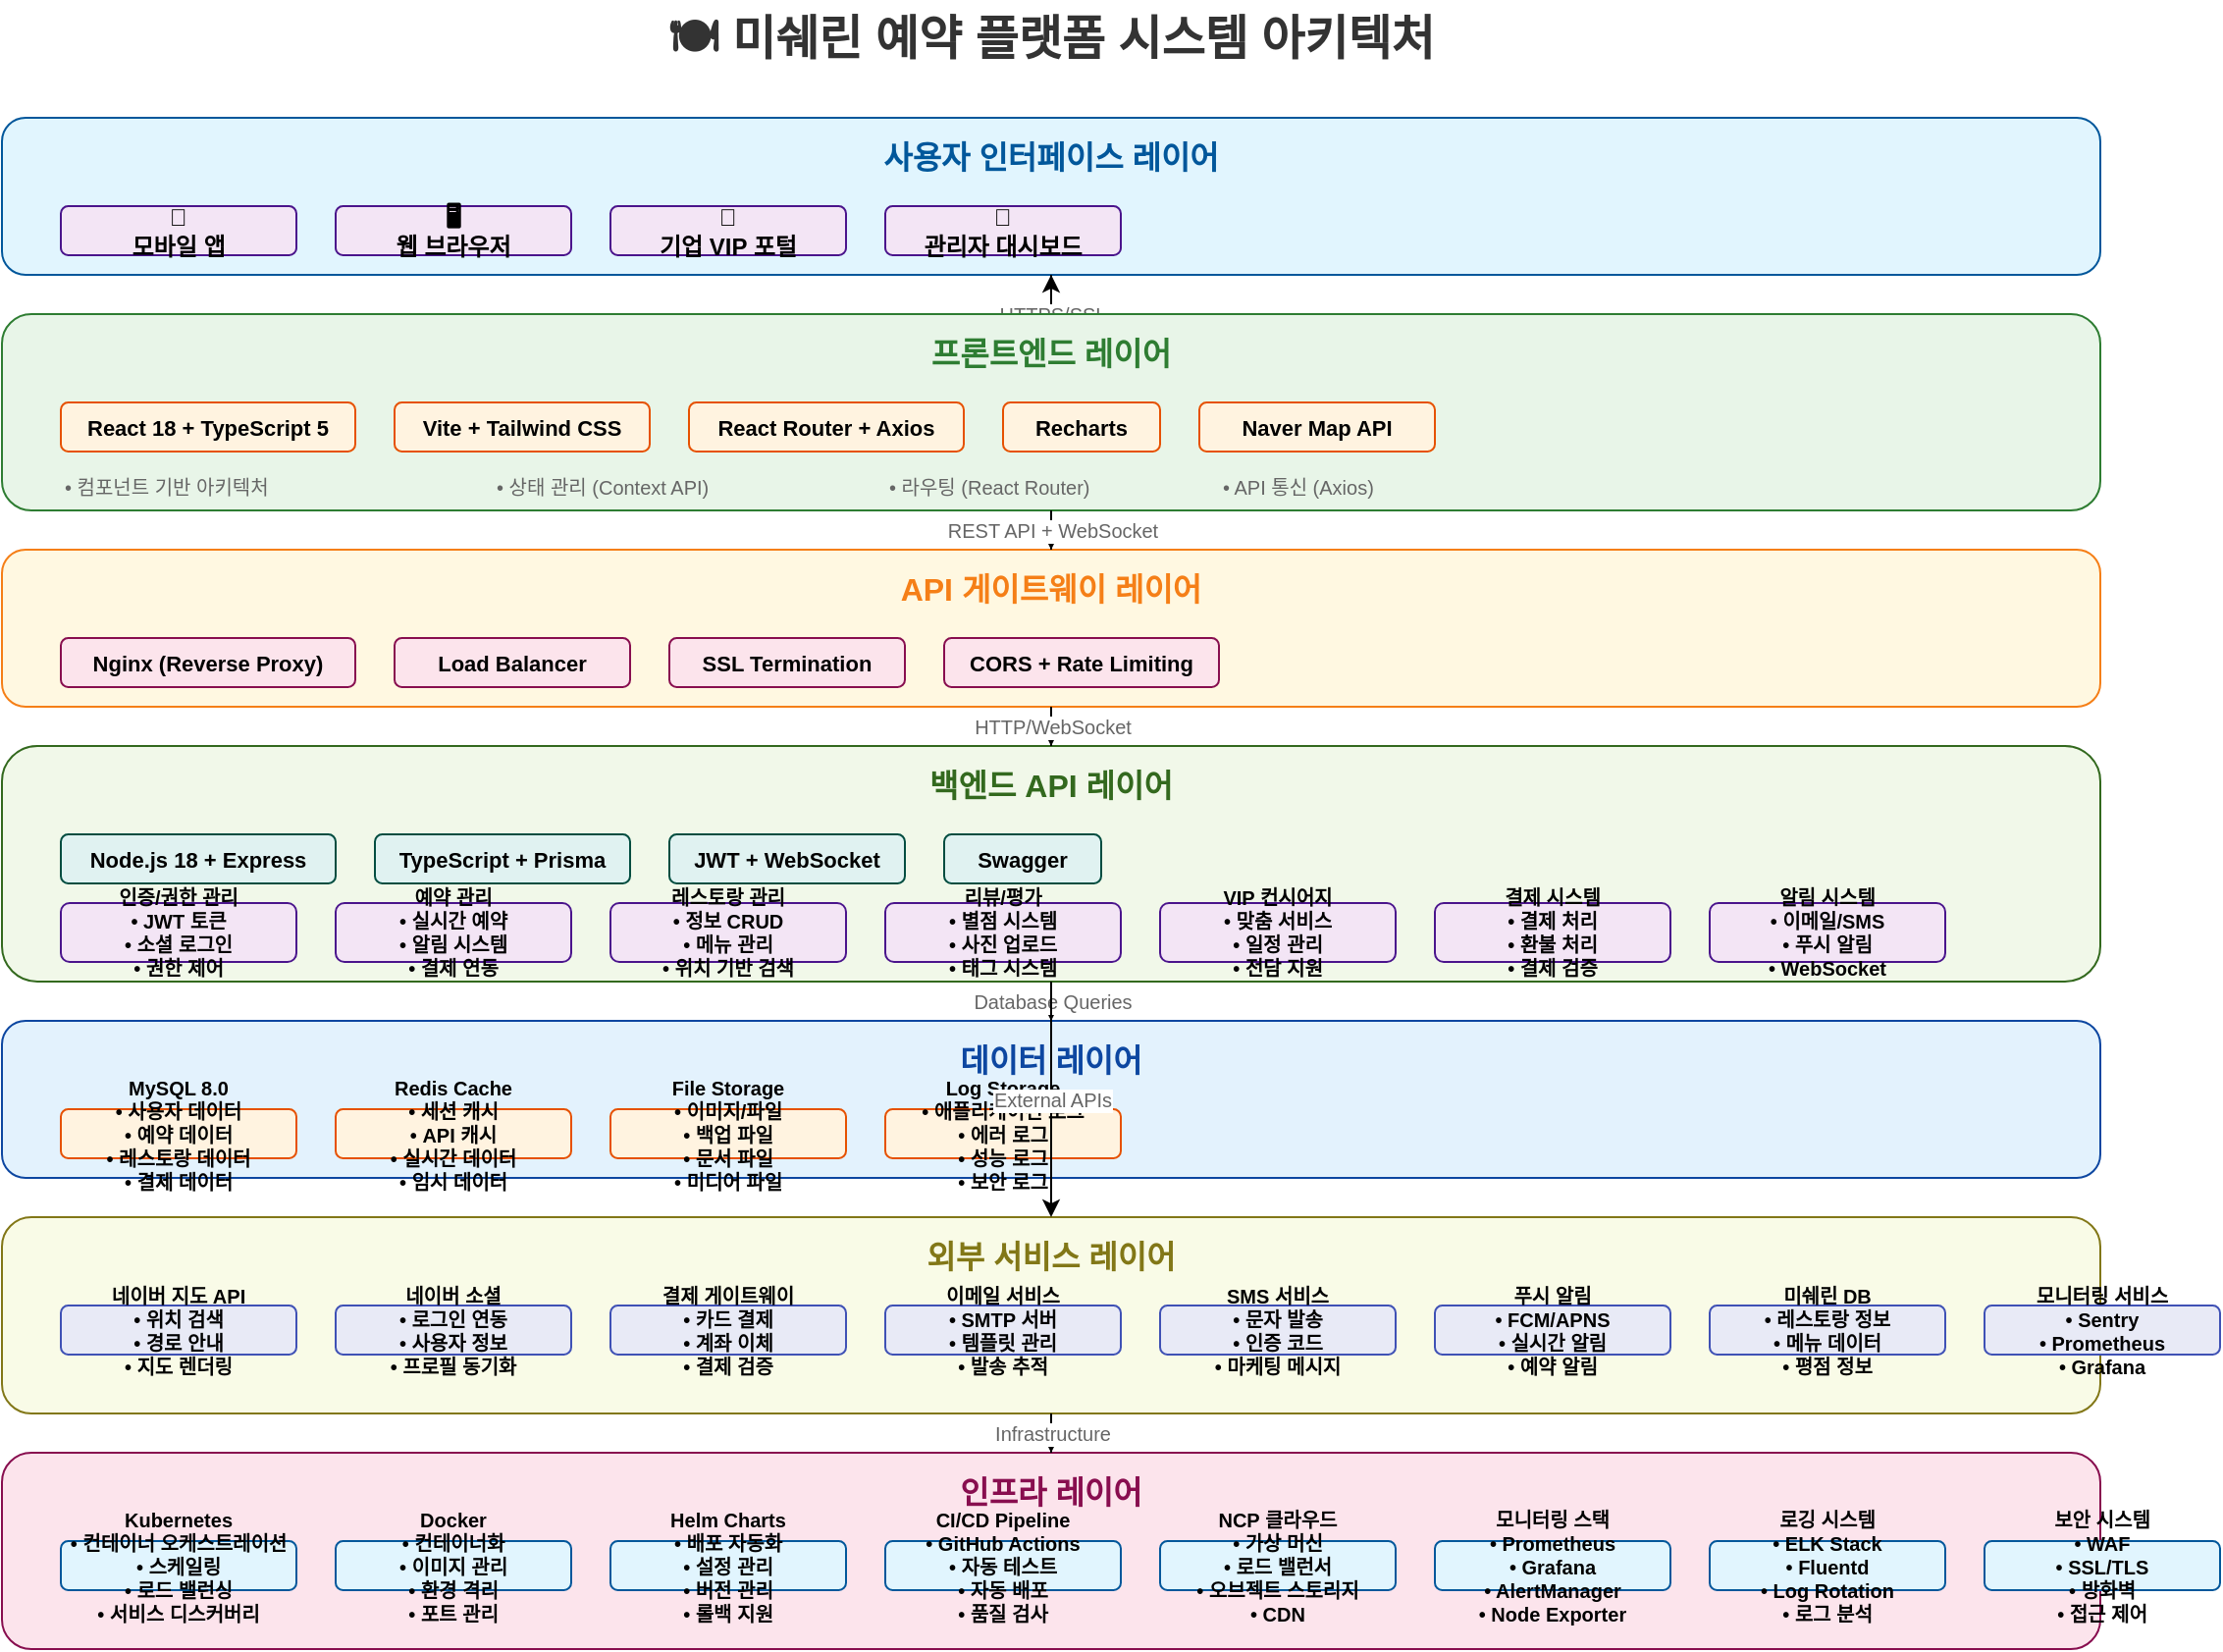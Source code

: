 <mxfile version="22.1.16" type="device">
    <diagram name="System Architecture" id="system-architecture">
        <mxGraphModel dx="1422" dy="794" grid="1" gridSize="10" guides="1" tooltips="1" connect="1" arrows="1" fold="1" page="1" pageScale="1" pageWidth="1169" pageHeight="827" math="0" shadow="0">
            <root>
                <mxCell id="0"/>
                <mxCell id="1" parent="0"/>
                <mxCell id="title" value="🍽️ 미쉐린 예약 플랫폼 시스템 아키텍처" style="text;html=1;strokeColor=none;fillColor=none;align=center;verticalAlign=middle;whiteSpace=wrap;rounded=0;fontSize=24;fontStyle=1;fontColor=#333333;" parent="1" vertex="1">
                    <mxGeometry x="200" y="20" width="769" height="40" as="geometry"/>
                </mxCell>
                <mxCell id="ui-layer-bg" value="" style="rounded=1;whiteSpace=wrap;html=1;fillColor=#E1F5FE;strokeColor=#01579B;fontSize=14;fontStyle=1;" parent="1" vertex="1">
                    <mxGeometry x="50" y="80" width="1069" height="80" as="geometry"/>
                </mxCell>
                <mxCell id="ui-layer-title" value="사용자 인터페이스 레이어" style="text;html=1;strokeColor=none;fillColor=none;align=center;verticalAlign=middle;whiteSpace=wrap;rounded=0;fontSize=16;fontStyle=1;fontColor=#01579B;" parent="1" vertex="1">
                    <mxGeometry x="50" y="85" width="1069" height="30" as="geometry"/>
                </mxCell>
                <mxCell id="mobile-app" value="📱&#10;모바일 앱" style="rounded=1;whiteSpace=wrap;html=1;fillColor=#F3E5F5;strokeColor=#4A148C;fontSize=12;fontStyle=1;" parent="1" vertex="1">
                    <mxGeometry x="80" y="125" width="120" height="25" as="geometry"/>
                </mxCell>
                <mxCell id="web-browser" value="🖥️&#10;웹 브라우저" style="rounded=1;whiteSpace=wrap;html=1;fillColor=#F3E5F5;strokeColor=#4A148C;fontSize=12;fontStyle=1;" parent="1" vertex="1">
                    <mxGeometry x="220" y="125" width="120" height="25" as="geometry"/>
                </mxCell>
                <mxCell id="vip-portal" value="💼&#10;기업 VIP 포털" style="rounded=1;whiteSpace=wrap;html=1;fillColor=#F3E5F5;strokeColor=#4A148C;fontSize=12;fontStyle=1;" parent="1" vertex="1">
                    <mxGeometry x="360" y="125" width="120" height="25" as="geometry"/>
                </mxCell>
                <mxCell id="admin-dashboard" value="🔧&#10;관리자 대시보드" style="rounded=1;whiteSpace=wrap;html=1;fillColor=#F3E5F5;strokeColor=#4A148C;fontSize=12;fontStyle=1;" parent="1" vertex="1">
                    <mxGeometry x="500" y="125" width="120" height="25" as="geometry"/>
                </mxCell>
                <mxCell id="https-arrow" value="HTTPS/SSL" style="edgeStyle=orthogonalEdgeStyle;rounded=0;orthogonalLoop=1;jettySize=auto;html=1;fontSize=10;fontColor=#666666;" parent="1" source="ui-layer-bg" edge="1">
                    <mxGeometry relative="1" as="geometry">
                        <mxPoint x="584.5" y="160" as="targetPoint"/>
                    </mxGeometry>
                </mxCell>
                <mxCell id="frontend-layer-bg" value="" style="rounded=1;whiteSpace=wrap;html=1;fillColor=#E8F5E8;strokeColor=#2E7D32;fontSize=14;fontStyle=1;" parent="1" vertex="1">
                    <mxGeometry x="50" y="180" width="1069" height="100" as="geometry"/>
                </mxCell>
                <mxCell id="frontend-layer-title" value="프론트엔드 레이어" style="text;html=1;strokeColor=none;fillColor=none;align=center;verticalAlign=middle;whiteSpace=wrap;rounded=0;fontSize=16;fontStyle=1;fontColor=#2E7D32;" parent="1" vertex="1">
                    <mxGeometry x="50" y="185" width="1069" height="30" as="geometry"/>
                </mxCell>
                <mxCell id="react-ts" value="React 18 + TypeScript 5" style="rounded=1;whiteSpace=wrap;html=1;fillColor=#FFF3E0;strokeColor=#E65100;fontSize=11;fontStyle=1;" parent="1" vertex="1">
                    <mxGeometry x="80" y="225" width="150" height="25" as="geometry"/>
                </mxCell>
                <mxCell id="vite-tailwind" value="Vite + Tailwind CSS" style="rounded=1;whiteSpace=wrap;html=1;fillColor=#FFF3E0;strokeColor=#E65100;fontSize=11;fontStyle=1;" parent="1" vertex="1">
                    <mxGeometry x="250" y="225" width="130" height="25" as="geometry"/>
                </mxCell>
                <mxCell id="router-axios" value="React Router + Axios" style="rounded=1;whiteSpace=wrap;html=1;fillColor=#FFF3E0;strokeColor=#E65100;fontSize=11;fontStyle=1;" parent="1" vertex="1">
                    <mxGeometry x="400" y="225" width="140" height="25" as="geometry"/>
                </mxCell>
                <mxCell id="recharts" value="Recharts" style="rounded=1;whiteSpace=wrap;html=1;fillColor=#FFF3E0;strokeColor=#E65100;fontSize=11;fontStyle=1;" parent="1" vertex="1">
                    <mxGeometry x="560" y="225" width="80" height="25" as="geometry"/>
                </mxCell>
                <mxCell id="naver-map" value="Naver Map API" style="rounded=1;whiteSpace=wrap;html=1;fillColor=#FFF3E0;strokeColor=#E65100;fontSize=11;fontStyle=1;" parent="1" vertex="1">
                    <mxGeometry x="660" y="225" width="120" height="25" as="geometry"/>
                </mxCell>
                <mxCell id="component-arch" value="• 컴포넌트 기반 아키텍처" style="text;html=1;strokeColor=none;fillColor=none;align=left;verticalAlign=middle;whiteSpace=wrap;rounded=0;fontSize=10;fontColor=#666666;" parent="1" vertex="1">
                    <mxGeometry x="80" y="260" width="200" height="15" as="geometry"/>
                </mxCell>
                <mxCell id="state-management" value="• 상태 관리 (Context API)" style="text;html=1;strokeColor=none;fillColor=none;align=left;verticalAlign=middle;whiteSpace=wrap;rounded=0;fontSize=10;fontColor=#666666;" parent="1" vertex="1">
                    <mxGeometry x="300" y="260" width="180" height="15" as="geometry"/>
                </mxCell>
                <mxCell id="routing" value="• 라우팅 (React Router)" style="text;html=1;strokeColor=none;fillColor=none;align=left;verticalAlign=middle;whiteSpace=wrap;rounded=0;fontSize=10;fontColor=#666666;" parent="1" vertex="1">
                    <mxGeometry x="500" y="260" width="150" height="15" as="geometry"/>
                </mxCell>
                <mxCell id="api-communication" value="• API 통신 (Axios)" style="text;html=1;strokeColor=none;fillColor=none;align=left;verticalAlign=middle;whiteSpace=wrap;rounded=0;fontSize=10;fontColor=#666666;" parent="1" vertex="1">
                    <mxGeometry x="670" y="260" width="130" height="15" as="geometry"/>
                </mxCell>
                <mxCell id="gateway-layer-bg" value="" style="rounded=1;whiteSpace=wrap;html=1;fillColor=#FFF8E1;strokeColor=#F57F17;fontSize=14;fontStyle=1;" parent="1" vertex="1">
                    <mxGeometry x="50" y="300" width="1069" height="80" as="geometry"/>
                </mxCell>
                <mxCell id="gateway-layer-title" value="API 게이트웨이 레이어" style="text;html=1;strokeColor=none;fillColor=none;align=center;verticalAlign=middle;whiteSpace=wrap;rounded=0;fontSize=16;fontStyle=1;fontColor=#F57F17;" parent="1" vertex="1">
                    <mxGeometry x="50" y="305" width="1069" height="30" as="geometry"/>
                </mxCell>
                <mxCell id="nginx" value="Nginx (Reverse Proxy)" style="rounded=1;whiteSpace=wrap;html=1;fillColor=#FCE4EC;strokeColor=#880E4F;fontSize=11;fontStyle=1;" parent="1" vertex="1">
                    <mxGeometry x="80" y="345" width="150" height="25" as="geometry"/>
                </mxCell>
                <mxCell id="load-balancer" value="Load Balancer" style="rounded=1;whiteSpace=wrap;html=1;fillColor=#FCE4EC;strokeColor=#880E4F;fontSize=11;fontStyle=1;" parent="1" vertex="1">
                    <mxGeometry x="250" y="345" width="120" height="25" as="geometry"/>
                </mxCell>
                <mxCell id="ssl-termination" value="SSL Termination" style="rounded=1;whiteSpace=wrap;html=1;fillColor=#FCE4EC;strokeColor=#880E4F;fontSize=11;fontStyle=1;" parent="1" vertex="1">
                    <mxGeometry x="390" y="345" width="120" height="25" as="geometry"/>
                </mxCell>
                <mxCell id="cors-rate-limit" value="CORS + Rate Limiting" style="rounded=1;whiteSpace=wrap;html=1;fillColor=#FCE4EC;strokeColor=#880E4F;fontSize=11;fontStyle=1;" parent="1" vertex="1">
                    <mxGeometry x="530" y="345" width="140" height="25" as="geometry"/>
                </mxCell>
                <mxCell id="backend-layer-bg" value="" style="rounded=1;whiteSpace=wrap;html=1;fillColor=#F1F8E9;strokeColor=#33691E;fontSize=14;fontStyle=1;" parent="1" vertex="1">
                    <mxGeometry x="50" y="400" width="1069" height="120" as="geometry"/>
                </mxCell>
                <mxCell id="backend-layer-title" value="백엔드 API 레이어" style="text;html=1;strokeColor=none;fillColor=none;align=center;verticalAlign=middle;whiteSpace=wrap;rounded=0;fontSize=16;fontStyle=1;fontColor=#33691E;" parent="1" vertex="1">
                    <mxGeometry x="50" y="405" width="1069" height="30" as="geometry"/>
                </mxCell>
                <mxCell id="node-express" value="Node.js 18 + Express" style="rounded=1;whiteSpace=wrap;html=1;fillColor=#E0F2F1;strokeColor=#004D40;fontSize=11;fontStyle=1;" parent="1" vertex="1">
                    <mxGeometry x="80" y="445" width="140" height="25" as="geometry"/>
                </mxCell>
                <mxCell id="typescript-prisma" value="TypeScript + Prisma" style="rounded=1;whiteSpace=wrap;html=1;fillColor=#E0F2F1;strokeColor=#004D40;fontSize=11;fontStyle=1;" parent="1" vertex="1">
                    <mxGeometry x="240" y="445" width="130" height="25" as="geometry"/>
                </mxCell>
                <mxCell id="jwt-websocket" value="JWT + WebSocket" style="rounded=1;whiteSpace=wrap;html=1;fillColor=#E0F2F1;strokeColor=#004D40;fontSize=11;fontStyle=1;" parent="1" vertex="1">
                    <mxGeometry x="390" y="445" width="120" height="25" as="geometry"/>
                </mxCell>
                <mxCell id="swagger" value="Swagger" style="rounded=1;whiteSpace=wrap;html=1;fillColor=#E0F2F1;strokeColor=#004D40;fontSize=11;fontStyle=1;" parent="1" vertex="1">
                    <mxGeometry x="530" y="445" width="80" height="25" as="geometry"/>
                </mxCell>
                <mxCell id="auth-service" value="인증/권한 관리&#10;• JWT 토큰&#10;• 소셜 로그인&#10;• 권한 제어" style="rounded=1;whiteSpace=wrap;html=1;fillColor=#F3E5F5;strokeColor=#4A148C;fontSize=10;fontStyle=1;" parent="1" vertex="1">
                    <mxGeometry x="80" y="480" width="120" height="30" as="geometry"/>
                </mxCell>
                <mxCell id="reservation-service" value="예약 관리&#10;• 실시간 예약&#10;• 알림 시스템&#10;• 결제 연동" style="rounded=1;whiteSpace=wrap;html=1;fillColor=#F3E5F5;strokeColor=#4A148C;fontSize=10;fontStyle=1;" parent="1" vertex="1">
                    <mxGeometry x="220" y="480" width="120" height="30" as="geometry"/>
                </mxCell>
                <mxCell id="restaurant-service" value="레스토랑 관리&#10;• 정보 CRUD&#10;• 메뉴 관리&#10;• 위치 기반 검색" style="rounded=1;whiteSpace=wrap;html=1;fillColor=#F3E5F5;strokeColor=#4A148C;fontSize=10;fontStyle=1;" parent="1" vertex="1">
                    <mxGeometry x="360" y="480" width="120" height="30" as="geometry"/>
                </mxCell>
                <mxCell id="review-service" value="리뷰/평가&#10;• 별점 시스템&#10;• 사진 업로드&#10;• 태그 시스템" style="rounded=1;whiteSpace=wrap;html=1;fillColor=#F3E5F5;strokeColor=#4A148C;fontSize=10;fontStyle=1;" parent="1" vertex="1">
                    <mxGeometry x="500" y="480" width="120" height="30" as="geometry"/>
                </mxCell>
                <mxCell id="vip-service" value="VIP 컨시어지&#10;• 맞춤 서비스&#10;• 일정 관리&#10;• 전담 지원" style="rounded=1;whiteSpace=wrap;html=1;fillColor=#F3E5F5;strokeColor=#4A148C;fontSize=10;fontStyle=1;" parent="1" vertex="1">
                    <mxGeometry x="640" y="480" width="120" height="30" as="geometry"/>
                </mxCell>
                <mxCell id="payment-service" value="결제 시스템&#10;• 결제 처리&#10;• 환불 처리&#10;• 결제 검증" style="rounded=1;whiteSpace=wrap;html=1;fillColor=#F3E5F5;strokeColor=#4A148C;fontSize=10;fontStyle=1;" parent="1" vertex="1">
                    <mxGeometry x="780" y="480" width="120" height="30" as="geometry"/>
                </mxCell>
                <mxCell id="notification-service" value="알림 시스템&#10;• 이메일/SMS&#10;• 푸시 알림&#10;• WebSocket" style="rounded=1;whiteSpace=wrap;html=1;fillColor=#F3E5F5;strokeColor=#4A148C;fontSize=10;fontStyle=1;" parent="1" vertex="1">
                    <mxGeometry x="920" y="480" width="120" height="30" as="geometry"/>
                </mxCell>
                <mxCell id="data-layer-bg" value="" style="rounded=1;whiteSpace=wrap;html=1;fillColor=#E3F2FD;strokeColor=#0D47A1;fontSize=14;fontStyle=1;" parent="1" vertex="1">
                    <mxGeometry x="50" y="540" width="1069" height="80" as="geometry"/>
                </mxCell>
                <mxCell id="data-layer-title" value="데이터 레이어" style="text;html=1;strokeColor=none;fillColor=none;align=center;verticalAlign=middle;whiteSpace=wrap;rounded=0;fontSize=16;fontStyle=1;fontColor=#0D47A1;" parent="1" vertex="1">
                    <mxGeometry x="50" y="545" width="1069" height="30" as="geometry"/>
                </mxCell>
                <mxCell id="mysql" value="MySQL 8.0&#10;• 사용자 데이터&#10;• 예약 데이터&#10;• 레스토랑 데이터&#10;• 결제 데이터" style="rounded=1;whiteSpace=wrap;html=1;fillColor=#FFF3E0;strokeColor=#E65100;fontSize=10;fontStyle=1;" parent="1" vertex="1">
                    <mxGeometry x="80" y="585" width="120" height="25" as="geometry"/>
                </mxCell>
                <mxCell id="redis" value="Redis Cache&#10;• 세션 캐시&#10;• API 캐시&#10;• 실시간 데이터&#10;• 임시 데이터" style="rounded=1;whiteSpace=wrap;html=1;fillColor=#FFF3E0;strokeColor=#E65100;fontSize=10;fontStyle=1;" parent="1" vertex="1">
                    <mxGeometry x="220" y="585" width="120" height="25" as="geometry"/>
                </mxCell>
                <mxCell id="file-storage" value="File Storage&#10;• 이미지/파일&#10;• 백업 파일&#10;• 문서 파일&#10;• 미디어 파일" style="rounded=1;whiteSpace=wrap;html=1;fillColor=#FFF3E0;strokeColor=#E65100;fontSize=10;fontStyle=1;" parent="1" vertex="1">
                    <mxGeometry x="360" y="585" width="120" height="25" as="geometry"/>
                </mxCell>
                <mxCell id="log-storage" value="Log Storage&#10;• 애플리케이션 로그&#10;• 에러 로그&#10;• 성능 로그&#10;• 보안 로그" style="rounded=1;whiteSpace=wrap;html=1;fillColor=#FFF3E0;strokeColor=#E65100;fontSize=10;fontStyle=1;" parent="1" vertex="1">
                    <mxGeometry x="500" y="585" width="120" height="25" as="geometry"/>
                </mxCell>
                <mxCell id="external-layer-bg" value="" style="rounded=1;whiteSpace=wrap;html=1;fillColor=#F9FBE7;strokeColor=#827717;fontSize=14;fontStyle=1;" parent="1" vertex="1">
                    <mxGeometry x="50" y="640" width="1069" height="100" as="geometry"/>
                </mxCell>
                <mxCell id="external-layer-title" value="외부 서비스 레이어" style="text;html=1;strokeColor=none;fillColor=none;align=center;verticalAlign=middle;whiteSpace=wrap;rounded=0;fontSize=16;fontStyle=1;fontColor=#827717;" parent="1" vertex="1">
                    <mxGeometry x="50" y="645" width="1069" height="30" as="geometry"/>
                </mxCell>
                <mxCell id="naver-map-api" value="네이버 지도 API&#10;• 위치 검색&#10;• 경로 안내&#10;• 지도 렌더링" style="rounded=1;whiteSpace=wrap;html=1;fillColor=#E8EAF6;strokeColor=#3F51B5;fontSize=10;fontStyle=1;" parent="1" vertex="1">
                    <mxGeometry x="80" y="685" width="120" height="25" as="geometry"/>
                </mxCell>
                <mxCell id="naver-social" value="네이버 소셜&#10;• 로그인 연동&#10;• 사용자 정보&#10;• 프로필 동기화" style="rounded=1;whiteSpace=wrap;html=1;fillColor=#E8EAF6;strokeColor=#3F51B5;fontSize=10;fontStyle=1;" parent="1" vertex="1">
                    <mxGeometry x="220" y="685" width="120" height="25" as="geometry"/>
                </mxCell>
                <mxCell id="payment-gateway" value="결제 게이트웨이&#10;• 카드 결제&#10;• 계좌 이체&#10;• 결제 검증" style="rounded=1;whiteSpace=wrap;html=1;fillColor=#E8EAF6;strokeColor=#3F51B5;fontSize=10;fontStyle=1;" parent="1" vertex="1">
                    <mxGeometry x="360" y="685" width="120" height="25" as="geometry"/>
                </mxCell>
                <mxCell id="email-service" value="이메일 서비스&#10;• SMTP 서버&#10;• 템플릿 관리&#10;• 발송 추적" style="rounded=1;whiteSpace=wrap;html=1;fillColor=#E8EAF6;strokeColor=#3F51B5;fontSize=10;fontStyle=1;" parent="1" vertex="1">
                    <mxGeometry x="500" y="685" width="120" height="25" as="geometry"/>
                </mxCell>
                <mxCell id="sms-service" value="SMS 서비스&#10;• 문자 발송&#10;• 인증 코드&#10;• 마케팅 메시지" style="rounded=1;whiteSpace=wrap;html=1;fillColor=#E8EAF6;strokeColor=#3F51B5;fontSize=10;fontStyle=1;" parent="1" vertex="1">
                    <mxGeometry x="640" y="685" width="120" height="25" as="geometry"/>
                </mxCell>
                <mxCell id="push-notification" value="푸시 알림&#10;• FCM/APNS&#10;• 실시간 알림&#10;• 예약 알림" style="rounded=1;whiteSpace=wrap;html=1;fillColor=#E8EAF6;strokeColor=#3F51B5;fontSize=10;fontStyle=1;" parent="1" vertex="1">
                    <mxGeometry x="780" y="685" width="120" height="25" as="geometry"/>
                </mxCell>
                <mxCell id="michelin-db" value="미쉐린 DB&#10;• 레스토랑 정보&#10;• 메뉴 데이터&#10;• 평점 정보" style="rounded=1;whiteSpace=wrap;html=1;fillColor=#E8EAF6;strokeColor=#3F51B5;fontSize=10;fontStyle=1;" parent="1" vertex="1">
                    <mxGeometry x="920" y="685" width="120" height="25" as="geometry"/>
                </mxCell>
                <mxCell id="monitoring-service" value="모니터링 서비스&#10;• Sentry&#10;• Prometheus&#10;• Grafana" style="rounded=1;whiteSpace=wrap;html=1;fillColor=#E8EAF6;strokeColor=#3F51B5;fontSize=10;fontStyle=1;" parent="1" vertex="1">
                    <mxGeometry x="1060" y="685" width="120" height="25" as="geometry"/>
                </mxCell>
                <mxCell id="infra-layer-bg" value="" style="rounded=1;whiteSpace=wrap;html=1;fillColor=#FCE4EC;strokeColor=#880E4F;fontSize=14;fontStyle=1;" parent="1" vertex="1">
                    <mxGeometry x="50" y="760" width="1069" height="100" as="geometry"/>
                </mxCell>
                <mxCell id="infra-layer-title" value="인프라 레이어" style="text;html=1;strokeColor=none;fillColor=none;align=center;verticalAlign=middle;whiteSpace=wrap;rounded=0;fontSize=16;fontStyle=1;fontColor=#880E4F;" parent="1" vertex="1">
                    <mxGeometry x="50" y="765" width="1069" height="30" as="geometry"/>
                </mxCell>
                <mxCell id="kubernetes" value="Kubernetes&#10;• 컨테이너 오케스트레이션&#10;• 스케일링&#10;• 로드 밸런싱&#10;• 서비스 디스커버리" style="rounded=1;whiteSpace=wrap;html=1;fillColor=#E1F5FE;strokeColor=#01579B;fontSize=10;fontStyle=1;" parent="1" vertex="1">
                    <mxGeometry x="80" y="805" width="120" height="25" as="geometry"/>
                </mxCell>
                <mxCell id="docker" value="Docker&#10;• 컨테이너화&#10;• 이미지 관리&#10;• 환경 격리&#10;• 포트 관리" style="rounded=1;whiteSpace=wrap;html=1;fillColor=#E1F5FE;strokeColor=#01579B;fontSize=10;fontStyle=1;" parent="1" vertex="1">
                    <mxGeometry x="220" y="805" width="120" height="25" as="geometry"/>
                </mxCell>
                <mxCell id="helm" value="Helm Charts&#10;• 배포 자동화&#10;• 설정 관리&#10;• 버전 관리&#10;• 롤백 지원" style="rounded=1;whiteSpace=wrap;html=1;fillColor=#E1F5FE;strokeColor=#01579B;fontSize=10;fontStyle=1;" parent="1" vertex="1">
                    <mxGeometry x="360" y="805" width="120" height="25" as="geometry"/>
                </mxCell>
                <mxCell id="cicd" value="CI/CD Pipeline&#10;• GitHub Actions&#10;• 자동 테스트&#10;• 자동 배포&#10;• 품질 검사" style="rounded=1;whiteSpace=wrap;html=1;fillColor=#E1F5FE;strokeColor=#01579B;fontSize=10;fontStyle=1;" parent="1" vertex="1">
                    <mxGeometry x="500" y="805" width="120" height="25" as="geometry"/>
                </mxCell>
                <mxCell id="ncp-cloud" value="NCP 클라우드&#10;• 가상 머신&#10;• 로드 밸런서&#10;• 오브젝트 스토리지&#10;• CDN" style="rounded=1;whiteSpace=wrap;html=1;fillColor=#E1F5FE;strokeColor=#01579B;fontSize=10;fontStyle=1;" parent="1" vertex="1">
                    <mxGeometry x="640" y="805" width="120" height="25" as="geometry"/>
                </mxCell>
                <mxCell id="monitoring-stack" value="모니터링 스택&#10;• Prometheus&#10;• Grafana&#10;• AlertManager&#10;• Node Exporter" style="rounded=1;whiteSpace=wrap;html=1;fillColor=#E1F5FE;strokeColor=#01579B;fontSize=10;fontStyle=1;" parent="1" vertex="1">
                    <mxGeometry x="780" y="805" width="120" height="25" as="geometry"/>
                </mxCell>
                <mxCell id="logging-system" value="로깅 시스템&#10;• ELK Stack&#10;• Fluentd&#10;• Log Rotation&#10;• 로그 분석" style="rounded=1;whiteSpace=wrap;html=1;fillColor=#E1F5FE;strokeColor=#01579B;fontSize=10;fontStyle=1;" parent="1" vertex="1">
                    <mxGeometry x="920" y="805" width="120" height="25" as="geometry"/>
                </mxCell>
                <mxCell id="security-system" value="보안 시스템&#10;• WAF&#10;• SSL/TLS&#10;• 방화벽&#10;• 접근 제어" style="rounded=1;whiteSpace=wrap;html=1;fillColor=#E1F5FE;strokeColor=#01579B;fontSize=10;fontStyle=1;" parent="1" vertex="1">
                    <mxGeometry x="1060" y="805" width="120" height="25" as="geometry"/>
                </mxCell>
                <mxCell id="frontend-to-gateway" value="REST API + WebSocket" style="edgeStyle=orthogonalEdgeStyle;rounded=0;orthogonalLoop=1;jettySize=auto;html=1;fontSize=10;fontColor=#666666;" parent="1" source="frontend-layer-bg" target="gateway-layer-bg" edge="1">
                    <mxGeometry relative="1" as="geometry"/>
                </mxCell>
                <mxCell id="gateway-to-backend" value="HTTP/WebSocket" style="edgeStyle=orthogonalEdgeStyle;rounded=0;orthogonalLoop=1;jettySize=auto;html=1;fontSize=10;fontColor=#666666;" parent="1" source="gateway-layer-bg" target="backend-layer-bg" edge="1">
                    <mxGeometry relative="1" as="geometry"/>
                </mxCell>
                <mxCell id="backend-to-data" value="Database Queries" style="edgeStyle=orthogonalEdgeStyle;rounded=0;orthogonalLoop=1;jettySize=auto;html=1;fontSize=10;fontColor=#666666;" parent="1" source="backend-layer-bg" target="data-layer-bg" edge="1">
                    <mxGeometry relative="1" as="geometry"/>
                </mxCell>
                <mxCell id="backend-to-external" value="External APIs" style="edgeStyle=orthogonalEdgeStyle;rounded=0;orthogonalLoop=1;jettySize=auto;html=1;fontSize=10;fontColor=#666666;" parent="1" source="backend-layer-bg" target="external-layer-bg" edge="1">
                    <mxGeometry relative="1" as="geometry"/>
                </mxCell>
                <mxCell id="external-to-infra" value="Infrastructure" style="edgeStyle=orthogonalEdgeStyle;rounded=0;orthogonalLoop=1;jettySize=auto;html=1;fontSize=10;fontColor=#666666;" parent="1" source="external-layer-bg" target="infra-layer-bg" edge="1">
                    <mxGeometry relative="1" as="geometry"/>
                </mxCell>
            </root>
        </mxGraphModel>
    </diagram>
</mxfile>
